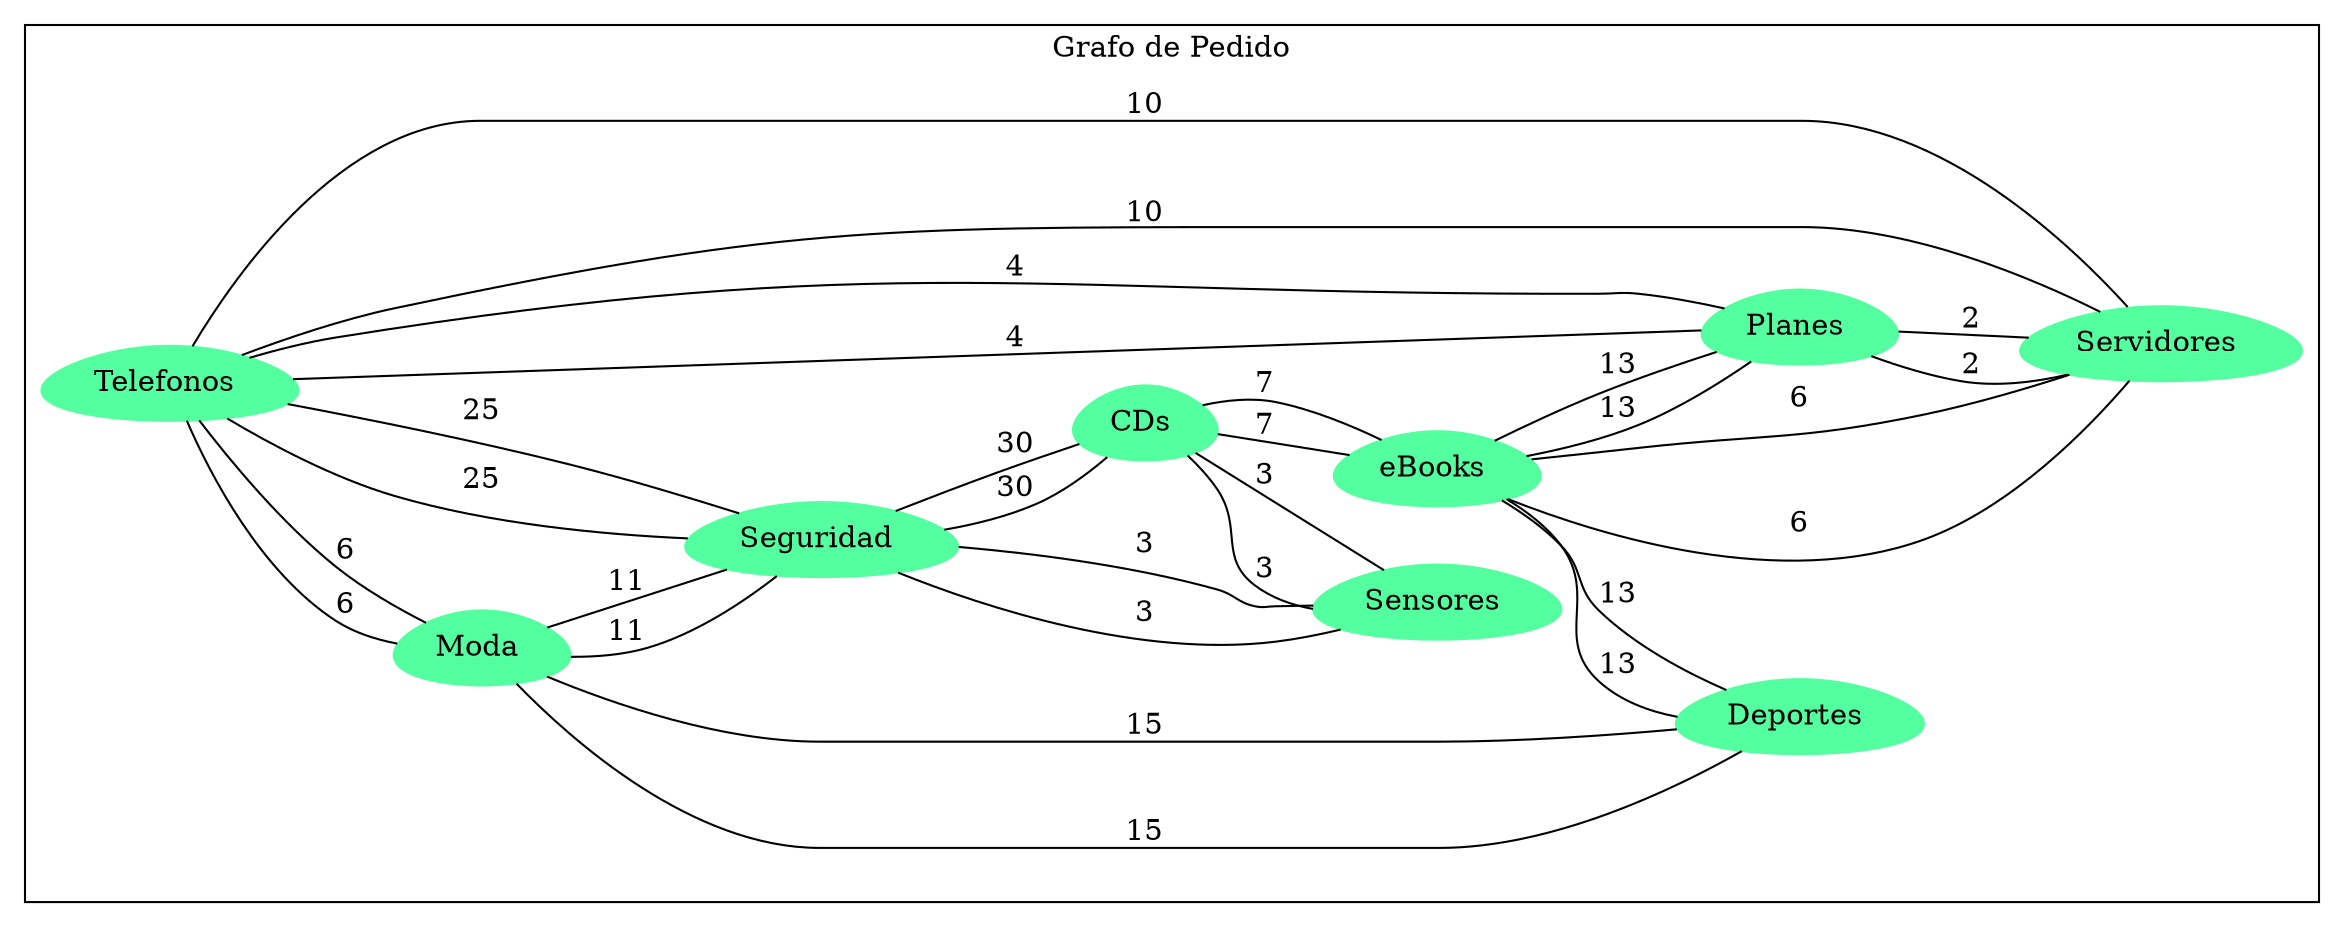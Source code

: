 graph G {
rankdir = LR; 
subgraph cluster_1 { 
node [color=seagreen1, style=filled, shape=egg]; 
nTelefonos[label="Telefonos "] 
nModa[label="Moda "] 
nSensores[label="Sensores "] 
nDeportes[label="Deportes "] 
neBooks[label="eBooks "] 
nPlanes[label="Planes "] 
nCDs[label="CDs "] 
nSeguridad[label="Seguridad "] 
nServidores[label="Servidores "] 
nTelefonos -- nServidores[label=10]
nTelefonos -- nModa[label=6]
nTelefonos -- nPlanes[label=4]
nTelefonos -- nSeguridad[label=25]
nModa -- nTelefonos[label=6]
nModa -- nDeportes[label=15]
nModa -- nSeguridad[label=11]
nSensores -- nSeguridad[label=3]
nSensores -- nCDs[label=3]
nDeportes -- nModa[label=15]
nDeportes -- neBooks[label=13]
neBooks -- nDeportes[label=13]
neBooks -- nCDs[label=7]
neBooks -- nServidores[label=6]
neBooks -- nPlanes[label=13]
nPlanes -- nServidores[label=2]
nPlanes -- neBooks[label=13]
nPlanes -- nTelefonos[label=4]
nCDs -- neBooks[label=7]
nCDs -- nSeguridad[label=30]
nCDs -- nSensores[label=3]
nSeguridad -- nSensores[label=3]
nSeguridad -- nCDs[label=30]
nSeguridad -- nModa[label=11]
nSeguridad -- nTelefonos[label=25]
nServidores -- nTelefonos[label=10]
nServidores -- neBooks[label=6]
nServidores -- nPlanes[label=2]
label = "Grafo de Pedido";
}
}
